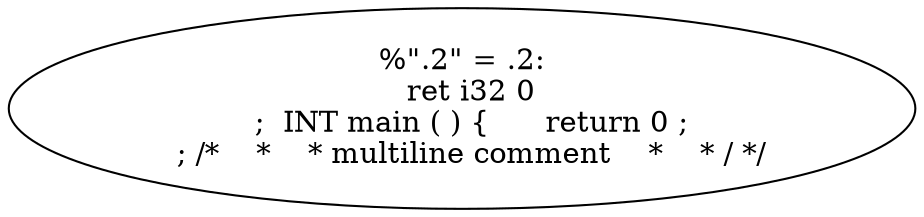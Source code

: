 digraph AST {
  "131770529585312" [label="%\".2\" = .2:
  ret i32 0
  ;  INT main ( ) {      return 0 ;
  ; /*    *    * multiline comment    *    * / */"];
}
